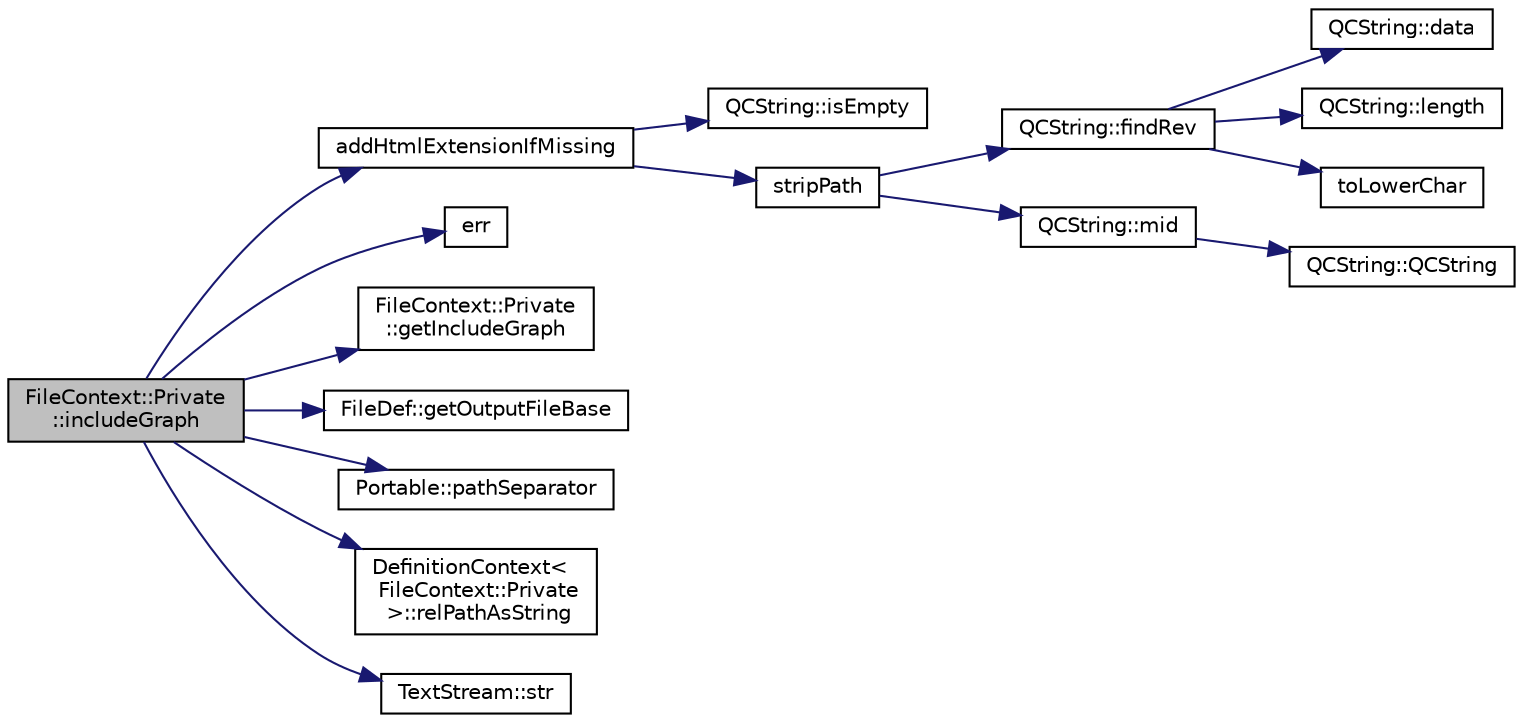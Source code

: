 digraph "FileContext::Private::includeGraph"
{
 // LATEX_PDF_SIZE
  edge [fontname="Helvetica",fontsize="10",labelfontname="Helvetica",labelfontsize="10"];
  node [fontname="Helvetica",fontsize="10",shape=record];
  rankdir="LR";
  Node1 [label="FileContext::Private\l::includeGraph",height=0.2,width=0.4,color="black", fillcolor="grey75", style="filled", fontcolor="black",tooltip=" "];
  Node1 -> Node2 [color="midnightblue",fontsize="10",style="solid",fontname="Helvetica"];
  Node2 [label="addHtmlExtensionIfMissing",height=0.2,width=0.4,color="black", fillcolor="white", style="filled",URL="$util_8cpp.html#a36c74291c5a9adc05d5cb6c0932f6b82",tooltip=" "];
  Node2 -> Node3 [color="midnightblue",fontsize="10",style="solid",fontname="Helvetica"];
  Node3 [label="QCString::isEmpty",height=0.2,width=0.4,color="black", fillcolor="white", style="filled",URL="$classQCString.html#a621c4090d69ad7d05ef8e5234376c3d8",tooltip=" "];
  Node2 -> Node4 [color="midnightblue",fontsize="10",style="solid",fontname="Helvetica"];
  Node4 [label="stripPath",height=0.2,width=0.4,color="black", fillcolor="white", style="filled",URL="$util_8cpp.html#a3d37ec79f266698bd836af54ba75e63e",tooltip=" "];
  Node4 -> Node5 [color="midnightblue",fontsize="10",style="solid",fontname="Helvetica"];
  Node5 [label="QCString::findRev",height=0.2,width=0.4,color="black", fillcolor="white", style="filled",URL="$classQCString.html#ab47a6435c16d61d04fb448f1080b4e26",tooltip=" "];
  Node5 -> Node6 [color="midnightblue",fontsize="10",style="solid",fontname="Helvetica"];
  Node6 [label="QCString::data",height=0.2,width=0.4,color="black", fillcolor="white", style="filled",URL="$classQCString.html#ac3aa3ac1a1c36d3305eba22a2eb0d098",tooltip=" "];
  Node5 -> Node7 [color="midnightblue",fontsize="10",style="solid",fontname="Helvetica"];
  Node7 [label="QCString::length",height=0.2,width=0.4,color="black", fillcolor="white", style="filled",URL="$classQCString.html#ac52596733e9110b778019946d73fb268",tooltip=" "];
  Node5 -> Node8 [color="midnightblue",fontsize="10",style="solid",fontname="Helvetica"];
  Node8 [label="toLowerChar",height=0.2,width=0.4,color="black", fillcolor="white", style="filled",URL="$qcstring_8cpp.html#a4e545641f98651d4fb8299b407721f9b",tooltip=" "];
  Node4 -> Node9 [color="midnightblue",fontsize="10",style="solid",fontname="Helvetica"];
  Node9 [label="QCString::mid",height=0.2,width=0.4,color="black", fillcolor="white", style="filled",URL="$classQCString.html#a27136caf9c0bc4daca574cda6f113551",tooltip=" "];
  Node9 -> Node10 [color="midnightblue",fontsize="10",style="solid",fontname="Helvetica"];
  Node10 [label="QCString::QCString",height=0.2,width=0.4,color="black", fillcolor="white", style="filled",URL="$classQCString.html#ad691e1087cc03e14e00d1147ae0ecab7",tooltip=" "];
  Node1 -> Node11 [color="midnightblue",fontsize="10",style="solid",fontname="Helvetica"];
  Node11 [label="err",height=0.2,width=0.4,color="black", fillcolor="white", style="filled",URL="$message_8cpp.html#aede5746344fdce99647541101eaa7f06",tooltip=" "];
  Node1 -> Node12 [color="midnightblue",fontsize="10",style="solid",fontname="Helvetica"];
  Node12 [label="FileContext::Private\l::getIncludeGraph",height=0.2,width=0.4,color="black", fillcolor="white", style="filled",URL="$classFileContext_1_1Private.html#addee2ff861146f7bf109502b93e9910f",tooltip=" "];
  Node1 -> Node13 [color="midnightblue",fontsize="10",style="solid",fontname="Helvetica"];
  Node13 [label="FileDef::getOutputFileBase",height=0.2,width=0.4,color="black", fillcolor="white", style="filled",URL="$classFileDef.html#a9179d91d067ba32f0e51aaffb2ea2f3b",tooltip=" "];
  Node1 -> Node14 [color="midnightblue",fontsize="10",style="solid",fontname="Helvetica"];
  Node14 [label="Portable::pathSeparator",height=0.2,width=0.4,color="black", fillcolor="white", style="filled",URL="$namespacePortable.html#a0f30be3f0aed0b88804816f3e6310ee4",tooltip=" "];
  Node1 -> Node15 [color="midnightblue",fontsize="10",style="solid",fontname="Helvetica"];
  Node15 [label="DefinitionContext\<\l FileContext::Private\l \>::relPathAsString",height=0.2,width=0.4,color="black", fillcolor="white", style="filled",URL="$classDefinitionContext.html#afa3e44f4fc12d94b3be244b47647eefa",tooltip=" "];
  Node1 -> Node16 [color="midnightblue",fontsize="10",style="solid",fontname="Helvetica"];
  Node16 [label="TextStream::str",height=0.2,width=0.4,color="black", fillcolor="white", style="filled",URL="$classTextStream.html#aca8457da22d874f4eb30b35ffe87ebd0",tooltip=" "];
}
